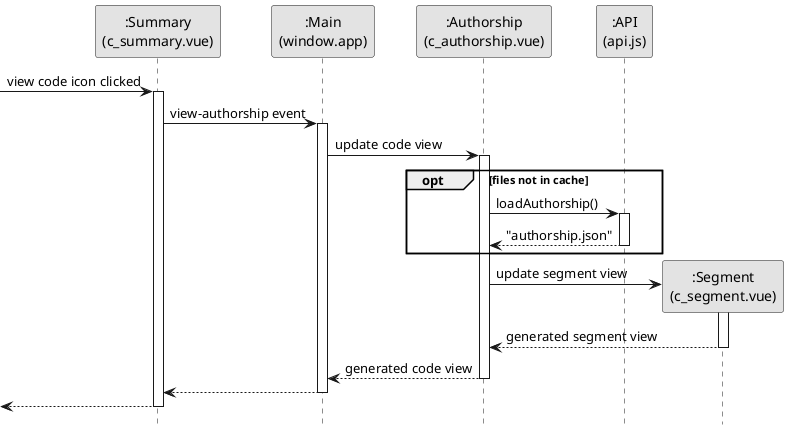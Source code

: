 @startuml
hide footbox
skinparam monochrome true
skinparam Shadowing false

Participant ":Summary\n(c_summary.vue)" as summary
Participant ":Main\n(window.app)" as main
Participant ":Authorship\n(c_authorship.vue)" as authorship
Participant ":API\n(api.js)" as api
Participant ":Segment\n(c_segment.vue)" as segment

-> summary : view code icon clicked
activate summary

summary -> main : view-authorship event
activate main

main -> authorship : update code view
activate authorship

opt files not in cache

authorship -> api : loadAuthorship()
activate api

api --> authorship: "authorship.json"
deactivate api

end

create segment
authorship -> segment : update segment view
activate segment

segment --> authorship : generated segment view
deactivate segment

authorship --> main : generated code view
deactivate authorship

main --> summary
deactivate main

<-- summary
deactivate summary
@enduml
